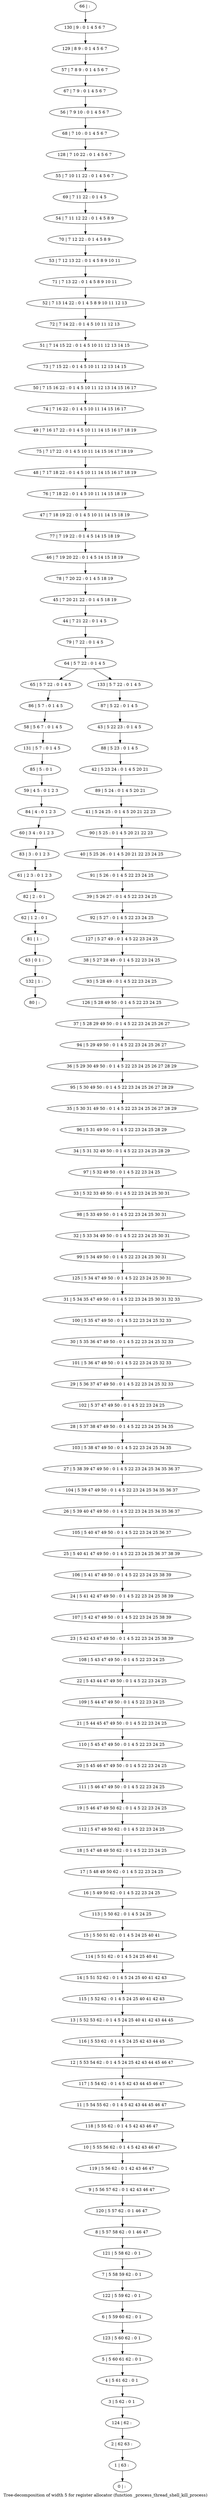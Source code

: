 digraph G {
graph [label="Tree-decomposition of width 5 for register allocator (function _process_thread_shell_kill_process)"]
0[label="0 | : "];
1[label="1 | 63 : "];
2[label="2 | 62 63 : "];
3[label="3 | 5 62 : 0 1 "];
4[label="4 | 5 61 62 : 0 1 "];
5[label="5 | 5 60 61 62 : 0 1 "];
6[label="6 | 5 59 60 62 : 0 1 "];
7[label="7 | 5 58 59 62 : 0 1 "];
8[label="8 | 5 57 58 62 : 0 1 46 47 "];
9[label="9 | 5 56 57 62 : 0 1 42 43 46 47 "];
10[label="10 | 5 55 56 62 : 0 1 4 5 42 43 46 47 "];
11[label="11 | 5 54 55 62 : 0 1 4 5 42 43 44 45 46 47 "];
12[label="12 | 5 53 54 62 : 0 1 4 5 24 25 42 43 44 45 46 47 "];
13[label="13 | 5 52 53 62 : 0 1 4 5 24 25 40 41 42 43 44 45 "];
14[label="14 | 5 51 52 62 : 0 1 4 5 24 25 40 41 42 43 "];
15[label="15 | 5 50 51 62 : 0 1 4 5 24 25 40 41 "];
16[label="16 | 5 49 50 62 : 0 1 4 5 22 23 24 25 "];
17[label="17 | 5 48 49 50 62 : 0 1 4 5 22 23 24 25 "];
18[label="18 | 5 47 48 49 50 62 : 0 1 4 5 22 23 24 25 "];
19[label="19 | 5 46 47 49 50 62 : 0 1 4 5 22 23 24 25 "];
20[label="20 | 5 45 46 47 49 50 : 0 1 4 5 22 23 24 25 "];
21[label="21 | 5 44 45 47 49 50 : 0 1 4 5 22 23 24 25 "];
22[label="22 | 5 43 44 47 49 50 : 0 1 4 5 22 23 24 25 "];
23[label="23 | 5 42 43 47 49 50 : 0 1 4 5 22 23 24 25 38 39 "];
24[label="24 | 5 41 42 47 49 50 : 0 1 4 5 22 23 24 25 38 39 "];
25[label="25 | 5 40 41 47 49 50 : 0 1 4 5 22 23 24 25 36 37 38 39 "];
26[label="26 | 5 39 40 47 49 50 : 0 1 4 5 22 23 24 25 34 35 36 37 "];
27[label="27 | 5 38 39 47 49 50 : 0 1 4 5 22 23 24 25 34 35 36 37 "];
28[label="28 | 5 37 38 47 49 50 : 0 1 4 5 22 23 24 25 34 35 "];
29[label="29 | 5 36 37 47 49 50 : 0 1 4 5 22 23 24 25 32 33 "];
30[label="30 | 5 35 36 47 49 50 : 0 1 4 5 22 23 24 25 32 33 "];
31[label="31 | 5 34 35 47 49 50 : 0 1 4 5 22 23 24 25 30 31 32 33 "];
32[label="32 | 5 33 34 49 50 : 0 1 4 5 22 23 24 25 30 31 "];
33[label="33 | 5 32 33 49 50 : 0 1 4 5 22 23 24 25 30 31 "];
34[label="34 | 5 31 32 49 50 : 0 1 4 5 22 23 24 25 28 29 "];
35[label="35 | 5 30 31 49 50 : 0 1 4 5 22 23 24 25 26 27 28 29 "];
36[label="36 | 5 29 30 49 50 : 0 1 4 5 22 23 24 25 26 27 28 29 "];
37[label="37 | 5 28 29 49 50 : 0 1 4 5 22 23 24 25 26 27 "];
38[label="38 | 5 27 28 49 : 0 1 4 5 22 23 24 25 "];
39[label="39 | 5 26 27 : 0 1 4 5 22 23 24 25 "];
40[label="40 | 5 25 26 : 0 1 4 5 20 21 22 23 24 25 "];
41[label="41 | 5 24 25 : 0 1 4 5 20 21 22 23 "];
42[label="42 | 5 23 24 : 0 1 4 5 20 21 "];
43[label="43 | 5 22 23 : 0 1 4 5 "];
44[label="44 | 7 21 22 : 0 1 4 5 "];
45[label="45 | 7 20 21 22 : 0 1 4 5 18 19 "];
46[label="46 | 7 19 20 22 : 0 1 4 5 14 15 18 19 "];
47[label="47 | 7 18 19 22 : 0 1 4 5 10 11 14 15 18 19 "];
48[label="48 | 7 17 18 22 : 0 1 4 5 10 11 14 15 16 17 18 19 "];
49[label="49 | 7 16 17 22 : 0 1 4 5 10 11 14 15 16 17 18 19 "];
50[label="50 | 7 15 16 22 : 0 1 4 5 10 11 12 13 14 15 16 17 "];
51[label="51 | 7 14 15 22 : 0 1 4 5 10 11 12 13 14 15 "];
52[label="52 | 7 13 14 22 : 0 1 4 5 8 9 10 11 12 13 "];
53[label="53 | 7 12 13 22 : 0 1 4 5 8 9 10 11 "];
54[label="54 | 7 11 12 22 : 0 1 4 5 8 9 "];
55[label="55 | 7 10 11 22 : 0 1 4 5 6 7 "];
56[label="56 | 7 9 10 : 0 1 4 5 6 7 "];
57[label="57 | 7 8 9 : 0 1 4 5 6 7 "];
58[label="58 | 5 6 7 : 0 1 4 5 "];
59[label="59 | 4 5 : 0 1 2 3 "];
60[label="60 | 3 4 : 0 1 2 3 "];
61[label="61 | 2 3 : 0 1 2 3 "];
62[label="62 | 1 2 : 0 1 "];
63[label="63 | 0 1 : "];
64[label="64 | 5 7 22 : 0 1 4 5 "];
65[label="65 | 5 7 22 : 0 1 4 5 "];
66[label="66 | : "];
67[label="67 | 7 9 : 0 1 4 5 6 7 "];
68[label="68 | 7 10 : 0 1 4 5 6 7 "];
69[label="69 | 7 11 22 : 0 1 4 5 "];
70[label="70 | 7 12 22 : 0 1 4 5 8 9 "];
71[label="71 | 7 13 22 : 0 1 4 5 8 9 10 11 "];
72[label="72 | 7 14 22 : 0 1 4 5 10 11 12 13 "];
73[label="73 | 7 15 22 : 0 1 4 5 10 11 12 13 14 15 "];
74[label="74 | 7 16 22 : 0 1 4 5 10 11 14 15 16 17 "];
75[label="75 | 7 17 22 : 0 1 4 5 10 11 14 15 16 17 18 19 "];
76[label="76 | 7 18 22 : 0 1 4 5 10 11 14 15 18 19 "];
77[label="77 | 7 19 22 : 0 1 4 5 14 15 18 19 "];
78[label="78 | 7 20 22 : 0 1 4 5 18 19 "];
79[label="79 | 7 22 : 0 1 4 5 "];
80[label="80 | : "];
81[label="81 | 1 : "];
82[label="82 | 2 : 0 1 "];
83[label="83 | 3 : 0 1 2 3 "];
84[label="84 | 4 : 0 1 2 3 "];
85[label="85 | 5 : 0 1 "];
86[label="86 | 5 7 : 0 1 4 5 "];
87[label="87 | 5 22 : 0 1 4 5 "];
88[label="88 | 5 23 : 0 1 4 5 "];
89[label="89 | 5 24 : 0 1 4 5 20 21 "];
90[label="90 | 5 25 : 0 1 4 5 20 21 22 23 "];
91[label="91 | 5 26 : 0 1 4 5 22 23 24 25 "];
92[label="92 | 5 27 : 0 1 4 5 22 23 24 25 "];
93[label="93 | 5 28 49 : 0 1 4 5 22 23 24 25 "];
94[label="94 | 5 29 49 50 : 0 1 4 5 22 23 24 25 26 27 "];
95[label="95 | 5 30 49 50 : 0 1 4 5 22 23 24 25 26 27 28 29 "];
96[label="96 | 5 31 49 50 : 0 1 4 5 22 23 24 25 28 29 "];
97[label="97 | 5 32 49 50 : 0 1 4 5 22 23 24 25 "];
98[label="98 | 5 33 49 50 : 0 1 4 5 22 23 24 25 30 31 "];
99[label="99 | 5 34 49 50 : 0 1 4 5 22 23 24 25 30 31 "];
100[label="100 | 5 35 47 49 50 : 0 1 4 5 22 23 24 25 32 33 "];
101[label="101 | 5 36 47 49 50 : 0 1 4 5 22 23 24 25 32 33 "];
102[label="102 | 5 37 47 49 50 : 0 1 4 5 22 23 24 25 "];
103[label="103 | 5 38 47 49 50 : 0 1 4 5 22 23 24 25 34 35 "];
104[label="104 | 5 39 47 49 50 : 0 1 4 5 22 23 24 25 34 35 36 37 "];
105[label="105 | 5 40 47 49 50 : 0 1 4 5 22 23 24 25 36 37 "];
106[label="106 | 5 41 47 49 50 : 0 1 4 5 22 23 24 25 38 39 "];
107[label="107 | 5 42 47 49 50 : 0 1 4 5 22 23 24 25 38 39 "];
108[label="108 | 5 43 47 49 50 : 0 1 4 5 22 23 24 25 "];
109[label="109 | 5 44 47 49 50 : 0 1 4 5 22 23 24 25 "];
110[label="110 | 5 45 47 49 50 : 0 1 4 5 22 23 24 25 "];
111[label="111 | 5 46 47 49 50 : 0 1 4 5 22 23 24 25 "];
112[label="112 | 5 47 49 50 62 : 0 1 4 5 22 23 24 25 "];
113[label="113 | 5 50 62 : 0 1 4 5 24 25 "];
114[label="114 | 5 51 62 : 0 1 4 5 24 25 40 41 "];
115[label="115 | 5 52 62 : 0 1 4 5 24 25 40 41 42 43 "];
116[label="116 | 5 53 62 : 0 1 4 5 24 25 42 43 44 45 "];
117[label="117 | 5 54 62 : 0 1 4 5 42 43 44 45 46 47 "];
118[label="118 | 5 55 62 : 0 1 4 5 42 43 46 47 "];
119[label="119 | 5 56 62 : 0 1 42 43 46 47 "];
120[label="120 | 5 57 62 : 0 1 46 47 "];
121[label="121 | 5 58 62 : 0 1 "];
122[label="122 | 5 59 62 : 0 1 "];
123[label="123 | 5 60 62 : 0 1 "];
124[label="124 | 62 : "];
125[label="125 | 5 34 47 49 50 : 0 1 4 5 22 23 24 25 30 31 "];
126[label="126 | 5 28 49 50 : 0 1 4 5 22 23 24 25 "];
127[label="127 | 5 27 49 : 0 1 4 5 22 23 24 25 "];
128[label="128 | 7 10 22 : 0 1 4 5 6 7 "];
129[label="129 | 8 9 : 0 1 4 5 6 7 "];
130[label="130 | 9 : 0 1 4 5 6 7 "];
131[label="131 | 5 7 : 0 1 4 5 "];
132[label="132 | 1 : "];
133[label="133 | 5 7 22 : 0 1 4 5 "];
81->63 ;
62->81 ;
82->62 ;
61->82 ;
83->61 ;
60->83 ;
84->60 ;
59->84 ;
85->59 ;
86->58 ;
65->86 ;
131->85 ;
58->131 ;
132->80 ;
63->132 ;
66->130 ;
130->129 ;
129->57 ;
57->67 ;
67->56 ;
56->68 ;
68->128 ;
128->55 ;
55->69 ;
69->54 ;
54->70 ;
70->53 ;
53->71 ;
71->52 ;
52->72 ;
72->51 ;
51->73 ;
73->50 ;
50->74 ;
74->49 ;
49->75 ;
75->48 ;
48->76 ;
76->47 ;
47->77 ;
77->46 ;
46->78 ;
78->45 ;
45->44 ;
44->79 ;
79->64 ;
87->43 ;
43->88 ;
88->42 ;
42->89 ;
89->41 ;
41->90 ;
90->40 ;
40->91 ;
91->39 ;
39->92 ;
92->127 ;
127->38 ;
38->93 ;
93->126 ;
126->37 ;
37->94 ;
94->36 ;
36->95 ;
95->35 ;
35->96 ;
96->34 ;
34->97 ;
97->33 ;
33->98 ;
98->32 ;
32->99 ;
99->125 ;
125->31 ;
31->100 ;
100->30 ;
30->101 ;
101->29 ;
29->102 ;
102->28 ;
28->103 ;
103->27 ;
27->104 ;
104->26 ;
26->105 ;
105->25 ;
25->106 ;
106->24 ;
24->107 ;
107->23 ;
23->108 ;
108->22 ;
22->109 ;
109->21 ;
21->110 ;
110->20 ;
20->111 ;
111->19 ;
19->112 ;
112->18 ;
18->17 ;
17->16 ;
16->113 ;
113->15 ;
15->114 ;
114->14 ;
14->115 ;
115->13 ;
13->116 ;
116->12 ;
12->117 ;
117->11 ;
11->118 ;
118->10 ;
10->119 ;
119->9 ;
9->120 ;
120->8 ;
8->121 ;
121->7 ;
7->122 ;
122->6 ;
6->123 ;
123->5 ;
5->4 ;
4->3 ;
3->124 ;
124->2 ;
2->1 ;
1->0 ;
133->87 ;
64->65 ;
64->133 ;
}

